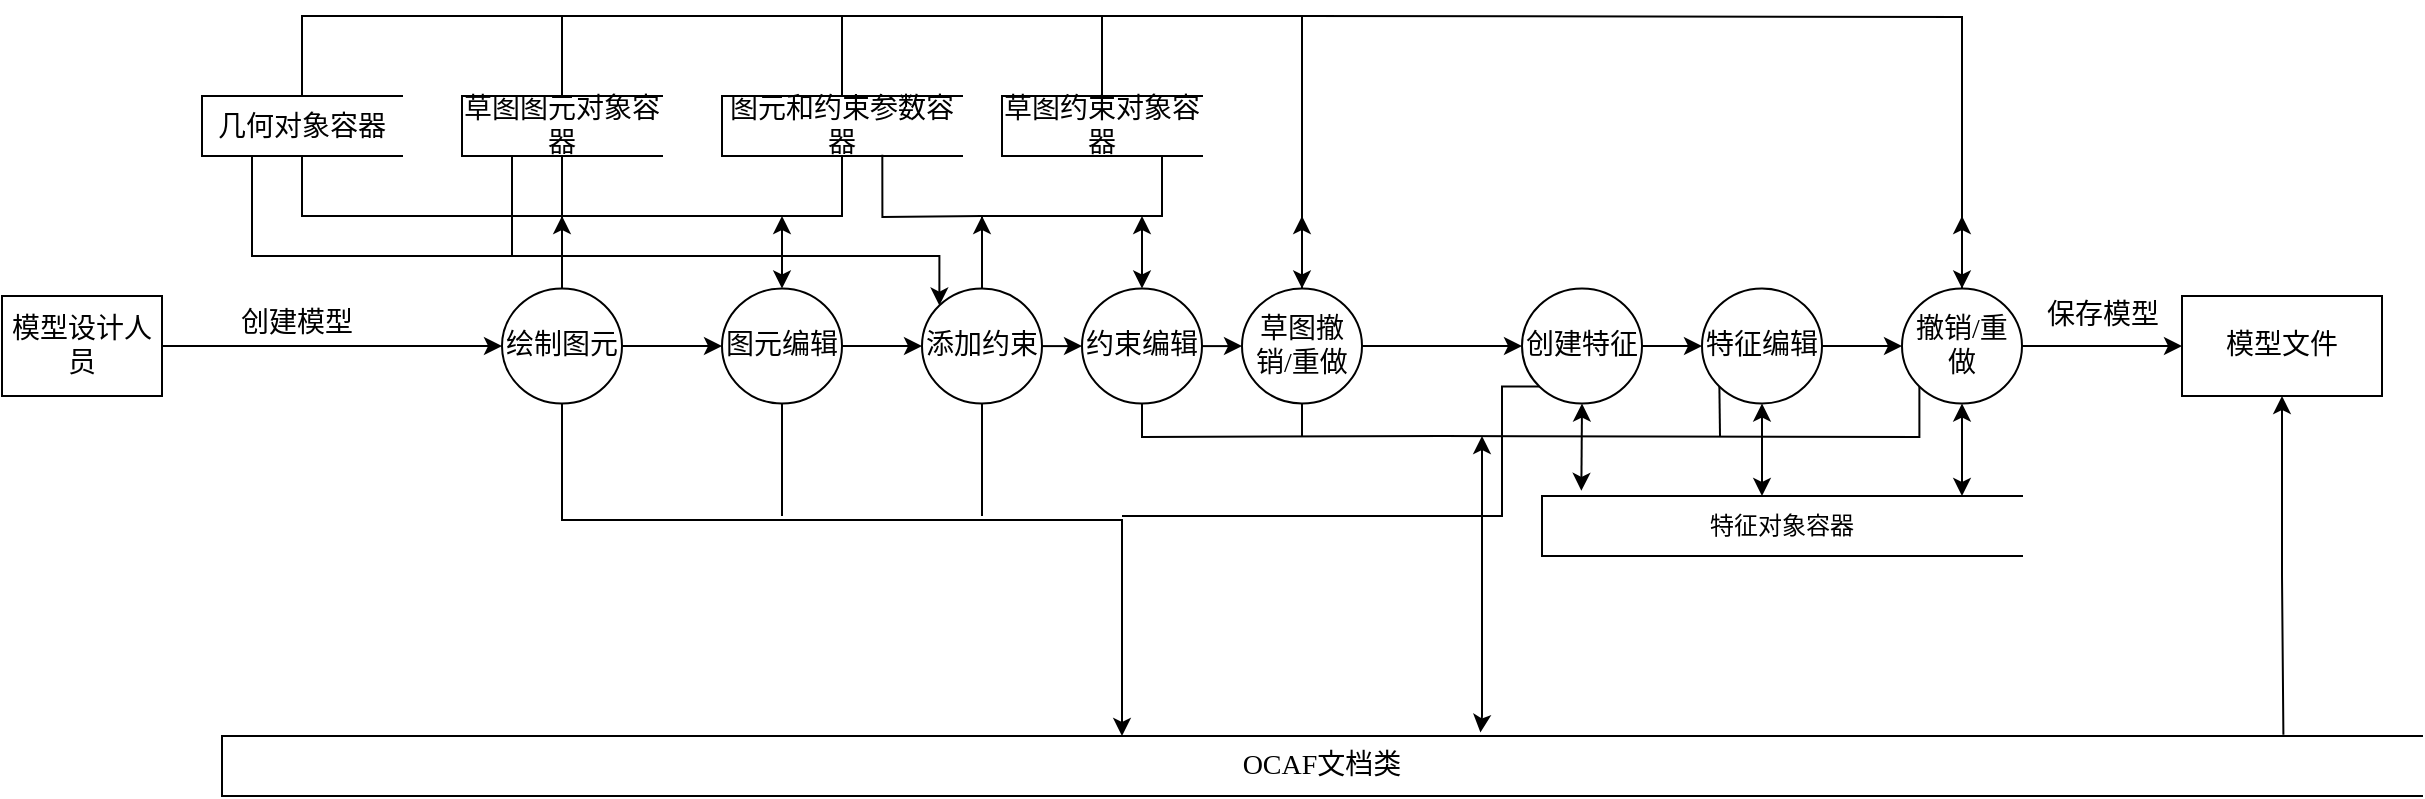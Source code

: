 <mxfile version="22.1.7" type="github">
  <diagram name="第 1 页" id="y29a10bk7sjenyrdI8TC">
    <mxGraphModel dx="2485" dy="746" grid="1" gridSize="10" guides="1" tooltips="1" connect="1" arrows="1" fold="1" page="1" pageScale="1" pageWidth="827" pageHeight="1169" math="0" shadow="0">
      <root>
        <mxCell id="0" />
        <mxCell id="1" parent="0" />
        <mxCell id="jlmzlyPUuozx9yNp4t7C-65" value="&lt;font data-font-src=&quot;https://fonts.googleapis.com/css?family=Noto+Sans+Simplified+Chinese&quot; face=&quot;Noto Sans Simplified Chinese&quot; style=&quot;font-size: 14px;&quot;&gt;创建模型&lt;/font&gt;" style="edgeStyle=orthogonalEdgeStyle;rounded=0;orthogonalLoop=1;jettySize=auto;html=1;entryX=0;entryY=0.5;entryDx=0;entryDy=0;exitX=1;exitY=0.5;exitDx=0;exitDy=0;" parent="1" source="jlmzlyPUuozx9yNp4t7C-61" target="jlmzlyPUuozx9yNp4t7C-71" edge="1">
          <mxGeometry x="-0.213" y="11" relative="1" as="geometry">
            <mxPoint x="10" y="575" as="targetPoint" />
            <Array as="points">
              <mxPoint x="-80" y="575" />
              <mxPoint x="-80" y="575" />
            </Array>
            <mxPoint as="offset" />
          </mxGeometry>
        </mxCell>
        <mxCell id="jlmzlyPUuozx9yNp4t7C-61" value="&lt;font data-font-src=&quot;https://fonts.googleapis.com/css?family=Noto+Sans+Simplified+Chinese&quot; face=&quot;Noto Sans Simplified Chinese&quot; style=&quot;font-size: 14px;&quot;&gt;模型设计人员&lt;/font&gt;" style="html=1;dashed=0;whiteSpace=wrap;" parent="1" vertex="1">
          <mxGeometry x="-290" y="550" width="80" height="50" as="geometry" />
        </mxCell>
        <mxCell id="jlmzlyPUuozx9yNp4t7C-69" value="" style="edgeStyle=orthogonalEdgeStyle;rounded=0;orthogonalLoop=1;jettySize=auto;html=1;exitX=1;exitY=0.5;exitDx=0;exitDy=0;" parent="1" source="jlmzlyPUuozx9yNp4t7C-71" target="jlmzlyPUuozx9yNp4t7C-68" edge="1">
          <mxGeometry relative="1" as="geometry">
            <mxPoint x="130" y="575" as="sourcePoint" />
          </mxGeometry>
        </mxCell>
        <mxCell id="jlmzlyPUuozx9yNp4t7C-79" style="edgeStyle=orthogonalEdgeStyle;rounded=0;orthogonalLoop=1;jettySize=auto;html=1;entryX=0;entryY=0.5;entryDx=0;entryDy=0;" parent="1" source="jlmzlyPUuozx9yNp4t7C-68" target="jlmzlyPUuozx9yNp4t7C-72" edge="1">
          <mxGeometry relative="1" as="geometry" />
        </mxCell>
        <mxCell id="jlmzlyPUuozx9yNp4t7C-68" value="&lt;font style=&quot;font-size: 14px;&quot; data-font-src=&quot;https://fonts.googleapis.com/css?family=Noto+Sans+Simplified+Chinese&quot; face=&quot;Noto Sans Simplified Chinese&quot;&gt;图元编辑&lt;/font&gt;" style="shape=ellipse;html=1;dashed=0;whiteSpace=wrap;perimeter=ellipsePerimeter;" parent="1" vertex="1">
          <mxGeometry x="70" y="546.25" width="60" height="57.5" as="geometry" />
        </mxCell>
        <mxCell id="jlmzlyPUuozx9yNp4t7C-100" style="edgeStyle=orthogonalEdgeStyle;rounded=0;orthogonalLoop=1;jettySize=auto;html=1;" parent="1" source="jlmzlyPUuozx9yNp4t7C-71" edge="1">
          <mxGeometry relative="1" as="geometry">
            <mxPoint x="-10" y="510" as="targetPoint" />
          </mxGeometry>
        </mxCell>
        <mxCell id="jlmzlyPUuozx9yNp4t7C-148" style="edgeStyle=orthogonalEdgeStyle;rounded=0;orthogonalLoop=1;jettySize=auto;html=1;" parent="1" source="jlmzlyPUuozx9yNp4t7C-71" target="jlmzlyPUuozx9yNp4t7C-114" edge="1">
          <mxGeometry relative="1" as="geometry">
            <Array as="points">
              <mxPoint x="-10" y="662" />
              <mxPoint x="270" y="662" />
            </Array>
          </mxGeometry>
        </mxCell>
        <mxCell id="jlmzlyPUuozx9yNp4t7C-71" value="&lt;font style=&quot;font-size: 14px;&quot; data-font-src=&quot;https://fonts.googleapis.com/css?family=Noto+Sans+Simplified+Chinese&quot; face=&quot;Noto Sans Simplified Chinese&quot;&gt;绘制图元&lt;/font&gt;" style="shape=ellipse;html=1;dashed=0;whiteSpace=wrap;perimeter=ellipsePerimeter;" parent="1" vertex="1">
          <mxGeometry x="-40" y="546.25" width="60" height="57.5" as="geometry" />
        </mxCell>
        <mxCell id="jlmzlyPUuozx9yNp4t7C-80" style="edgeStyle=orthogonalEdgeStyle;rounded=0;orthogonalLoop=1;jettySize=auto;html=1;entryX=0;entryY=0.5;entryDx=0;entryDy=0;" parent="1" source="jlmzlyPUuozx9yNp4t7C-72" target="jlmzlyPUuozx9yNp4t7C-73" edge="1">
          <mxGeometry relative="1" as="geometry" />
        </mxCell>
        <mxCell id="jlmzlyPUuozx9yNp4t7C-107" style="edgeStyle=orthogonalEdgeStyle;rounded=0;orthogonalLoop=1;jettySize=auto;html=1;exitX=0.5;exitY=0;exitDx=0;exitDy=0;" parent="1" source="jlmzlyPUuozx9yNp4t7C-72" edge="1">
          <mxGeometry relative="1" as="geometry">
            <mxPoint x="200" y="510" as="targetPoint" />
          </mxGeometry>
        </mxCell>
        <mxCell id="jlmzlyPUuozx9yNp4t7C-72" value="&lt;font style=&quot;font-size: 14px;&quot; data-font-src=&quot;https://fonts.googleapis.com/css?family=Noto+Sans+Simplified+Chinese&quot; face=&quot;Noto Sans Simplified Chinese&quot;&gt;添加约束&lt;/font&gt;" style="shape=ellipse;html=1;dashed=0;whiteSpace=wrap;perimeter=ellipsePerimeter;" parent="1" vertex="1">
          <mxGeometry x="170" y="546.25" width="60" height="57.5" as="geometry" />
        </mxCell>
        <mxCell id="jlmzlyPUuozx9yNp4t7C-81" style="edgeStyle=orthogonalEdgeStyle;rounded=0;orthogonalLoop=1;jettySize=auto;html=1;entryX=0;entryY=0.5;entryDx=0;entryDy=0;" parent="1" source="jlmzlyPUuozx9yNp4t7C-73" target="jlmzlyPUuozx9yNp4t7C-74" edge="1">
          <mxGeometry relative="1" as="geometry" />
        </mxCell>
        <mxCell id="jlmzlyPUuozx9yNp4t7C-73" value="&lt;font style=&quot;font-size: 14px;&quot; data-font-src=&quot;https://fonts.googleapis.com/css?family=Noto+Sans+Simplified+Chinese&quot; face=&quot;Noto Sans Simplified Chinese&quot;&gt;约束编辑&lt;/font&gt;" style="shape=ellipse;html=1;dashed=0;whiteSpace=wrap;perimeter=ellipsePerimeter;" parent="1" vertex="1">
          <mxGeometry x="250" y="546.25" width="60" height="57.5" as="geometry" />
        </mxCell>
        <mxCell id="jlmzlyPUuozx9yNp4t7C-82" style="edgeStyle=orthogonalEdgeStyle;rounded=0;orthogonalLoop=1;jettySize=auto;html=1;entryX=0;entryY=0.5;entryDx=0;entryDy=0;" parent="1" source="jlmzlyPUuozx9yNp4t7C-74" target="jlmzlyPUuozx9yNp4t7C-75" edge="1">
          <mxGeometry relative="1" as="geometry" />
        </mxCell>
        <mxCell id="jlmzlyPUuozx9yNp4t7C-135" style="edgeStyle=orthogonalEdgeStyle;rounded=0;orthogonalLoop=1;jettySize=auto;html=1;exitX=0.5;exitY=0;exitDx=0;exitDy=0;" parent="1" source="jlmzlyPUuozx9yNp4t7C-74" edge="1">
          <mxGeometry relative="1" as="geometry">
            <mxPoint x="360" y="510" as="targetPoint" />
          </mxGeometry>
        </mxCell>
        <mxCell id="jlmzlyPUuozx9yNp4t7C-74" value="&lt;font style=&quot;font-size: 14px;&quot; data-font-src=&quot;https://fonts.googleapis.com/css?family=Noto+Sans+Simplified+Chinese&quot; face=&quot;Noto Sans Simplified Chinese&quot;&gt;草图撤销/重做&lt;/font&gt;" style="shape=ellipse;html=1;dashed=0;whiteSpace=wrap;perimeter=ellipsePerimeter;" parent="1" vertex="1">
          <mxGeometry x="330" y="546.25" width="60" height="57.5" as="geometry" />
        </mxCell>
        <mxCell id="jlmzlyPUuozx9yNp4t7C-83" style="edgeStyle=orthogonalEdgeStyle;rounded=0;orthogonalLoop=1;jettySize=auto;html=1;entryX=0;entryY=0.5;entryDx=0;entryDy=0;" parent="1" source="jlmzlyPUuozx9yNp4t7C-75" target="jlmzlyPUuozx9yNp4t7C-76" edge="1">
          <mxGeometry relative="1" as="geometry" />
        </mxCell>
        <mxCell id="jlmzlyPUuozx9yNp4t7C-75" value="&lt;font style=&quot;font-size: 14px;&quot; data-font-src=&quot;https://fonts.googleapis.com/css?family=Noto+Sans+Simplified+Chinese&quot; face=&quot;Noto Sans Simplified Chinese&quot;&gt;创建特征&lt;/font&gt;" style="shape=ellipse;html=1;dashed=0;whiteSpace=wrap;perimeter=ellipsePerimeter;" parent="1" vertex="1">
          <mxGeometry x="470" y="546.25" width="60" height="57.5" as="geometry" />
        </mxCell>
        <mxCell id="jlmzlyPUuozx9yNp4t7C-84" style="edgeStyle=orthogonalEdgeStyle;rounded=0;orthogonalLoop=1;jettySize=auto;html=1;entryX=0;entryY=0.5;entryDx=0;entryDy=0;" parent="1" source="jlmzlyPUuozx9yNp4t7C-76" target="jlmzlyPUuozx9yNp4t7C-77" edge="1">
          <mxGeometry relative="1" as="geometry" />
        </mxCell>
        <mxCell id="jlmzlyPUuozx9yNp4t7C-76" value="&lt;font style=&quot;font-size: 14px;&quot; data-font-src=&quot;https://fonts.googleapis.com/css?family=Noto+Sans+Simplified+Chinese&quot; face=&quot;Noto Sans Simplified Chinese&quot;&gt;特征编辑&lt;/font&gt;" style="shape=ellipse;html=1;dashed=0;whiteSpace=wrap;perimeter=ellipsePerimeter;" parent="1" vertex="1">
          <mxGeometry x="560" y="546.25" width="60" height="57.5" as="geometry" />
        </mxCell>
        <mxCell id="jlmzlyPUuozx9yNp4t7C-85" value="&lt;font style=&quot;font-size: 14px;&quot; data-font-src=&quot;https://fonts.googleapis.com/css?family=Noto+Sans+Simplified+Chinese&quot; face=&quot;Noto Sans Simplified Chinese&quot;&gt;保存模型&lt;/font&gt;" style="edgeStyle=orthogonalEdgeStyle;rounded=0;orthogonalLoop=1;jettySize=auto;html=1;entryX=0;entryY=0.5;entryDx=0;entryDy=0;" parent="1" source="jlmzlyPUuozx9yNp4t7C-77" target="jlmzlyPUuozx9yNp4t7C-78" edge="1">
          <mxGeometry x="0.001" y="15" relative="1" as="geometry">
            <mxPoint as="offset" />
          </mxGeometry>
        </mxCell>
        <mxCell id="jlmzlyPUuozx9yNp4t7C-137" style="edgeStyle=orthogonalEdgeStyle;rounded=0;orthogonalLoop=1;jettySize=auto;html=1;" parent="1" source="jlmzlyPUuozx9yNp4t7C-77" edge="1">
          <mxGeometry relative="1" as="geometry">
            <mxPoint x="690" y="510" as="targetPoint" />
          </mxGeometry>
        </mxCell>
        <mxCell id="jlmzlyPUuozx9yNp4t7C-77" value="&lt;font style=&quot;font-size: 14px;&quot; data-font-src=&quot;https://fonts.googleapis.com/css?family=Noto+Sans+Simplified+Chinese&quot; face=&quot;Noto Sans Simplified Chinese&quot;&gt;撤销/重做&lt;/font&gt;" style="shape=ellipse;html=1;dashed=0;whiteSpace=wrap;perimeter=ellipsePerimeter;" parent="1" vertex="1">
          <mxGeometry x="660" y="546.25" width="60" height="57.5" as="geometry" />
        </mxCell>
        <mxCell id="jlmzlyPUuozx9yNp4t7C-78" value="&lt;font style=&quot;font-size: 14px;&quot; data-font-src=&quot;https://fonts.googleapis.com/css?family=Noto+Sans+Simplified+Chinese&quot; face=&quot;Noto Sans Simplified Chinese&quot;&gt;模型文件&lt;/font&gt;" style="html=1;dashed=0;whiteSpace=wrap;" parent="1" vertex="1">
          <mxGeometry x="800" y="550" width="100" height="50" as="geometry" />
        </mxCell>
        <mxCell id="jlmzlyPUuozx9yNp4t7C-126" style="edgeStyle=orthogonalEdgeStyle;rounded=0;orthogonalLoop=1;jettySize=auto;html=1;exitX=0.25;exitY=1;exitDx=0;exitDy=0;entryX=0;entryY=0;entryDx=0;entryDy=0;" parent="1" source="jlmzlyPUuozx9yNp4t7C-86" target="jlmzlyPUuozx9yNp4t7C-72" edge="1">
          <mxGeometry relative="1" as="geometry">
            <Array as="points">
              <mxPoint x="-165" y="530" />
              <mxPoint x="179" y="530" />
            </Array>
          </mxGeometry>
        </mxCell>
        <mxCell id="jlmzlyPUuozx9yNp4t7C-130" style="edgeStyle=orthogonalEdgeStyle;rounded=0;orthogonalLoop=1;jettySize=auto;html=1;entryX=0.5;entryY=0;entryDx=0;entryDy=0;" parent="1" source="jlmzlyPUuozx9yNp4t7C-86" target="jlmzlyPUuozx9yNp4t7C-74" edge="1">
          <mxGeometry relative="1" as="geometry">
            <Array as="points">
              <mxPoint x="-140" y="410" />
              <mxPoint x="360" y="410" />
            </Array>
          </mxGeometry>
        </mxCell>
        <mxCell id="jlmzlyPUuozx9yNp4t7C-86" value="&lt;font style=&quot;font-size: 14px;&quot;&gt;几何对象容器&lt;/font&gt;" style="html=1;dashed=0;whiteSpace=wrap;shape=partialRectangle;right=0;" parent="1" vertex="1">
          <mxGeometry x="-190" y="450" width="100" height="30" as="geometry" />
        </mxCell>
        <mxCell id="jlmzlyPUuozx9yNp4t7C-87" value="&lt;font style=&quot;font-size: 14px;&quot; data-font-src=&quot;https://fonts.googleapis.com/css?family=Noto+Sans+Simplified+Chinese&quot; face=&quot;Noto Sans Simplified Chinese&quot;&gt;草图图元对象容器&lt;/font&gt;" style="html=1;dashed=0;whiteSpace=wrap;shape=partialRectangle;right=0;" parent="1" vertex="1">
          <mxGeometry x="-60" y="450" width="100" height="30" as="geometry" />
        </mxCell>
        <mxCell id="jlmzlyPUuozx9yNp4t7C-88" value="&lt;font style=&quot;font-size: 14px;&quot; data-font-src=&quot;https://fonts.googleapis.com/css?family=Noto+Sans+Simplified+Chinese&quot; face=&quot;Noto Sans Simplified Chinese&quot;&gt;图元和约束参数容器&lt;/font&gt;" style="html=1;dashed=0;whiteSpace=wrap;shape=partialRectangle;right=0;" parent="1" vertex="1">
          <mxGeometry x="70" y="450" width="120" height="30" as="geometry" />
        </mxCell>
        <mxCell id="jlmzlyPUuozx9yNp4t7C-89" value="&lt;font style=&quot;font-size: 14px;&quot; data-font-src=&quot;https://fonts.googleapis.com/css?family=Noto+Sans+Simplified+Chinese&quot; face=&quot;Noto Sans Simplified Chinese&quot;&gt;草图约束对象容器&lt;/font&gt;" style="html=1;dashed=0;whiteSpace=wrap;shape=partialRectangle;right=0;" parent="1" vertex="1">
          <mxGeometry x="210" y="450" width="100" height="30" as="geometry" />
        </mxCell>
        <mxCell id="jlmzlyPUuozx9yNp4t7C-95" style="edgeStyle=orthogonalEdgeStyle;rounded=0;orthogonalLoop=1;jettySize=auto;html=1;exitX=0.5;exitY=1;exitDx=0;exitDy=0;" parent="1" source="jlmzlyPUuozx9yNp4t7C-88" target="jlmzlyPUuozx9yNp4t7C-88" edge="1">
          <mxGeometry relative="1" as="geometry" />
        </mxCell>
        <mxCell id="jlmzlyPUuozx9yNp4t7C-98" value="" style="endArrow=none;html=1;rounded=0;entryX=0.5;entryY=1;entryDx=0;entryDy=0;edgeStyle=orthogonalEdgeStyle;" parent="1" target="jlmzlyPUuozx9yNp4t7C-86" edge="1">
          <mxGeometry width="50" height="50" relative="1" as="geometry">
            <mxPoint x="-10" y="520" as="sourcePoint" />
            <mxPoint x="30" y="650" as="targetPoint" />
            <Array as="points">
              <mxPoint x="-10" y="510" />
              <mxPoint x="-140" y="510" />
            </Array>
          </mxGeometry>
        </mxCell>
        <mxCell id="jlmzlyPUuozx9yNp4t7C-99" value="" style="endArrow=none;html=1;rounded=0;entryX=0.5;entryY=1;entryDx=0;entryDy=0;edgeStyle=orthogonalEdgeStyle;" parent="1" target="jlmzlyPUuozx9yNp4t7C-88" edge="1">
          <mxGeometry width="50" height="50" relative="1" as="geometry">
            <mxPoint x="-10" y="520" as="sourcePoint" />
            <mxPoint x="80" y="610" as="targetPoint" />
            <Array as="points">
              <mxPoint x="-10" y="510" />
              <mxPoint x="130" y="510" />
            </Array>
          </mxGeometry>
        </mxCell>
        <mxCell id="jlmzlyPUuozx9yNp4t7C-102" value="" style="endArrow=classic;startArrow=classic;html=1;rounded=0;exitX=0.5;exitY=0;exitDx=0;exitDy=0;" parent="1" source="jlmzlyPUuozx9yNp4t7C-68" edge="1">
          <mxGeometry width="50" height="50" relative="1" as="geometry">
            <mxPoint x="50" y="690" as="sourcePoint" />
            <mxPoint x="100" y="510" as="targetPoint" />
          </mxGeometry>
        </mxCell>
        <mxCell id="jlmzlyPUuozx9yNp4t7C-105" value="" style="endArrow=none;html=1;rounded=0;entryX=0.5;entryY=1;entryDx=0;entryDy=0;edgeStyle=orthogonalEdgeStyle;" parent="1" target="jlmzlyPUuozx9yNp4t7C-89" edge="1">
          <mxGeometry width="50" height="50" relative="1" as="geometry">
            <mxPoint x="200" y="520" as="sourcePoint" />
            <mxPoint x="380" y="520" as="targetPoint" />
            <Array as="points">
              <mxPoint x="200" y="510" />
              <mxPoint x="290" y="510" />
              <mxPoint x="290" y="480" />
            </Array>
          </mxGeometry>
        </mxCell>
        <mxCell id="jlmzlyPUuozx9yNp4t7C-106" value="" style="endArrow=classic;startArrow=classic;html=1;rounded=0;exitX=0.5;exitY=0;exitDx=0;exitDy=0;" parent="1" source="jlmzlyPUuozx9yNp4t7C-73" edge="1">
          <mxGeometry width="50" height="50" relative="1" as="geometry">
            <mxPoint x="230" y="690" as="sourcePoint" />
            <mxPoint x="280" y="510" as="targetPoint" />
          </mxGeometry>
        </mxCell>
        <mxCell id="jlmzlyPUuozx9yNp4t7C-108" value="特征对象容器" style="html=1;dashed=0;whiteSpace=wrap;shape=partialRectangle;right=0;" parent="1" vertex="1">
          <mxGeometry x="480" y="650" width="240" height="30" as="geometry" />
        </mxCell>
        <mxCell id="jlmzlyPUuozx9yNp4t7C-109" value="" style="endArrow=classic;startArrow=classic;html=1;rounded=0;entryX=0.5;entryY=1;entryDx=0;entryDy=0;exitX=0.082;exitY=-0.087;exitDx=0;exitDy=0;exitPerimeter=0;" parent="1" source="jlmzlyPUuozx9yNp4t7C-108" target="jlmzlyPUuozx9yNp4t7C-75" edge="1">
          <mxGeometry width="50" height="50" relative="1" as="geometry">
            <mxPoint x="540" y="790" as="sourcePoint" />
            <mxPoint x="590" y="740" as="targetPoint" />
          </mxGeometry>
        </mxCell>
        <mxCell id="jlmzlyPUuozx9yNp4t7C-111" value="" style="endArrow=classic;startArrow=classic;html=1;rounded=0;entryX=0.5;entryY=1;entryDx=0;entryDy=0;" parent="1" target="jlmzlyPUuozx9yNp4t7C-76" edge="1">
          <mxGeometry width="50" height="50" relative="1" as="geometry">
            <mxPoint x="590" y="650" as="sourcePoint" />
            <mxPoint x="640" y="650" as="targetPoint" />
          </mxGeometry>
        </mxCell>
        <mxCell id="jlmzlyPUuozx9yNp4t7C-113" value="" style="endArrow=classic;startArrow=classic;html=1;rounded=0;entryX=0.5;entryY=1;entryDx=0;entryDy=0;" parent="1" target="jlmzlyPUuozx9yNp4t7C-77" edge="1">
          <mxGeometry width="50" height="50" relative="1" as="geometry">
            <mxPoint x="690" y="650" as="sourcePoint" />
            <mxPoint x="730" y="680" as="targetPoint" />
          </mxGeometry>
        </mxCell>
        <mxCell id="jlmzlyPUuozx9yNp4t7C-114" value="&lt;font style=&quot;font-size: 14px;&quot; data-font-src=&quot;https://fonts.googleapis.com/css?family=Noto+Sans+Simplified+Chinese&quot; face=&quot;Noto Sans Simplified Chinese&quot;&gt;OCAF文档类&lt;/font&gt;" style="html=1;dashed=0;whiteSpace=wrap;shape=partialRectangle;right=0;" parent="1" vertex="1">
          <mxGeometry x="-180" y="770" width="1100" height="30" as="geometry" />
        </mxCell>
        <mxCell id="jlmzlyPUuozx9yNp4t7C-122" value="" style="endArrow=none;html=1;rounded=0;entryX=0.5;entryY=1;entryDx=0;entryDy=0;" parent="1" target="jlmzlyPUuozx9yNp4t7C-87" edge="1">
          <mxGeometry width="50" height="50" relative="1" as="geometry">
            <mxPoint x="-10" y="510" as="sourcePoint" />
            <mxPoint x="10" y="660" as="targetPoint" />
          </mxGeometry>
        </mxCell>
        <mxCell id="jlmzlyPUuozx9yNp4t7C-123" value="" style="endArrow=none;html=1;rounded=0;entryX=0.668;entryY=0.98;entryDx=0;entryDy=0;entryPerimeter=0;edgeStyle=orthogonalEdgeStyle;" parent="1" target="jlmzlyPUuozx9yNp4t7C-88" edge="1">
          <mxGeometry width="50" height="50" relative="1" as="geometry">
            <mxPoint x="200" y="510" as="sourcePoint" />
            <mxPoint x="160" y="490" as="targetPoint" />
          </mxGeometry>
        </mxCell>
        <mxCell id="jlmzlyPUuozx9yNp4t7C-127" value="" style="endArrow=none;html=1;rounded=0;entryX=0.25;entryY=1;entryDx=0;entryDy=0;" parent="1" target="jlmzlyPUuozx9yNp4t7C-87" edge="1">
          <mxGeometry width="50" height="50" relative="1" as="geometry">
            <mxPoint x="-35" y="530" as="sourcePoint" />
            <mxPoint x="30" y="640" as="targetPoint" />
          </mxGeometry>
        </mxCell>
        <mxCell id="jlmzlyPUuozx9yNp4t7C-131" value="" style="endArrow=none;html=1;rounded=0;entryX=0.5;entryY=0;entryDx=0;entryDy=0;" parent="1" target="jlmzlyPUuozx9yNp4t7C-87" edge="1">
          <mxGeometry width="50" height="50" relative="1" as="geometry">
            <mxPoint x="-10" y="410" as="sourcePoint" />
            <mxPoint x="90" y="630" as="targetPoint" />
          </mxGeometry>
        </mxCell>
        <mxCell id="jlmzlyPUuozx9yNp4t7C-132" value="" style="endArrow=none;html=1;rounded=0;" parent="1" edge="1">
          <mxGeometry width="50" height="50" relative="1" as="geometry">
            <mxPoint x="130" y="450" as="sourcePoint" />
            <mxPoint x="130" y="410" as="targetPoint" />
          </mxGeometry>
        </mxCell>
        <mxCell id="jlmzlyPUuozx9yNp4t7C-133" value="" style="endArrow=none;html=1;rounded=0;exitX=0.5;exitY=0;exitDx=0;exitDy=0;" parent="1" source="jlmzlyPUuozx9yNp4t7C-89" edge="1">
          <mxGeometry width="50" height="50" relative="1" as="geometry">
            <mxPoint x="170" y="710" as="sourcePoint" />
            <mxPoint x="260" y="410" as="targetPoint" />
          </mxGeometry>
        </mxCell>
        <mxCell id="jlmzlyPUuozx9yNp4t7C-136" value="" style="endArrow=classic;html=1;rounded=0;edgeStyle=orthogonalEdgeStyle;entryX=0.5;entryY=0;entryDx=0;entryDy=0;" parent="1" target="jlmzlyPUuozx9yNp4t7C-77" edge="1">
          <mxGeometry width="50" height="50" relative="1" as="geometry">
            <mxPoint x="360" y="410" as="sourcePoint" />
            <mxPoint x="560" y="450" as="targetPoint" />
          </mxGeometry>
        </mxCell>
        <mxCell id="jlmzlyPUuozx9yNp4t7C-140" value="" style="endArrow=none;html=1;rounded=0;entryX=0;entryY=1;entryDx=0;entryDy=0;edgeStyle=orthogonalEdgeStyle;" parent="1" target="jlmzlyPUuozx9yNp4t7C-77" edge="1">
          <mxGeometry width="50" height="50" relative="1" as="geometry">
            <mxPoint x="430" y="620" as="sourcePoint" />
            <mxPoint x="660" y="730" as="targetPoint" />
          </mxGeometry>
        </mxCell>
        <mxCell id="jlmzlyPUuozx9yNp4t7C-141" value="" style="endArrow=none;html=1;rounded=0;entryX=0.5;entryY=1;entryDx=0;entryDy=0;" parent="1" target="jlmzlyPUuozx9yNp4t7C-74" edge="1">
          <mxGeometry width="50" height="50" relative="1" as="geometry">
            <mxPoint x="360" y="620" as="sourcePoint" />
            <mxPoint x="340" y="660" as="targetPoint" />
          </mxGeometry>
        </mxCell>
        <mxCell id="jlmzlyPUuozx9yNp4t7C-145" value="" style="endArrow=none;html=1;rounded=0;entryX=0.5;entryY=1;entryDx=0;entryDy=0;edgeStyle=orthogonalEdgeStyle;" parent="1" target="jlmzlyPUuozx9yNp4t7C-73" edge="1">
          <mxGeometry width="50" height="50" relative="1" as="geometry">
            <mxPoint x="430" y="620" as="sourcePoint" />
            <mxPoint x="240" y="650" as="targetPoint" />
          </mxGeometry>
        </mxCell>
        <mxCell id="jlmzlyPUuozx9yNp4t7C-149" value="" style="endArrow=none;html=1;rounded=0;entryX=0.5;entryY=1;entryDx=0;entryDy=0;" parent="1" target="jlmzlyPUuozx9yNp4t7C-68" edge="1">
          <mxGeometry width="50" height="50" relative="1" as="geometry">
            <mxPoint x="100" y="660" as="sourcePoint" />
            <mxPoint x="130" y="690" as="targetPoint" />
          </mxGeometry>
        </mxCell>
        <mxCell id="jlmzlyPUuozx9yNp4t7C-150" value="" style="endArrow=none;html=1;rounded=0;entryX=0.5;entryY=1;entryDx=0;entryDy=0;" parent="1" target="jlmzlyPUuozx9yNp4t7C-72" edge="1">
          <mxGeometry width="50" height="50" relative="1" as="geometry">
            <mxPoint x="200" y="660" as="sourcePoint" />
            <mxPoint x="220" y="630" as="targetPoint" />
          </mxGeometry>
        </mxCell>
        <mxCell id="jlmzlyPUuozx9yNp4t7C-153" value="" style="endArrow=none;html=1;rounded=0;entryX=0;entryY=1;entryDx=0;entryDy=0;edgeStyle=orthogonalEdgeStyle;" parent="1" target="jlmzlyPUuozx9yNp4t7C-75" edge="1">
          <mxGeometry width="50" height="50" relative="1" as="geometry">
            <mxPoint x="270" y="660" as="sourcePoint" />
            <mxPoint x="450" y="650" as="targetPoint" />
            <Array as="points">
              <mxPoint x="460" y="660" />
              <mxPoint x="460" y="595" />
            </Array>
          </mxGeometry>
        </mxCell>
        <mxCell id="jlmzlyPUuozx9yNp4t7C-155" value="" style="endArrow=classic;html=1;rounded=0;entryX=0.5;entryY=1;entryDx=0;entryDy=0;exitX=0.937;exitY=-0.02;exitDx=0;exitDy=0;exitPerimeter=0;" parent="1" source="jlmzlyPUuozx9yNp4t7C-114" target="jlmzlyPUuozx9yNp4t7C-78" edge="1">
          <mxGeometry width="50" height="50" relative="1" as="geometry">
            <mxPoint x="850" y="722" as="sourcePoint" />
            <mxPoint x="890" y="770" as="targetPoint" />
            <Array as="points">
              <mxPoint x="850" y="690" />
            </Array>
          </mxGeometry>
        </mxCell>
        <mxCell id="jlmzlyPUuozx9yNp4t7C-158" value="" style="endArrow=none;html=1;rounded=0;entryX=0;entryY=1;entryDx=0;entryDy=0;" parent="1" target="jlmzlyPUuozx9yNp4t7C-76" edge="1">
          <mxGeometry width="50" height="50" relative="1" as="geometry">
            <mxPoint x="569" y="620" as="sourcePoint" />
            <mxPoint x="560" y="720" as="targetPoint" />
          </mxGeometry>
        </mxCell>
        <mxCell id="jlmzlyPUuozx9yNp4t7C-159" value="" style="endArrow=classic;startArrow=classic;html=1;rounded=0;exitX=0.572;exitY=-0.06;exitDx=0;exitDy=0;exitPerimeter=0;" parent="1" source="jlmzlyPUuozx9yNp4t7C-114" edge="1">
          <mxGeometry width="50" height="50" relative="1" as="geometry">
            <mxPoint x="450" y="780" as="sourcePoint" />
            <mxPoint x="450" y="620" as="targetPoint" />
            <Array as="points">
              <mxPoint x="450" y="760" />
            </Array>
          </mxGeometry>
        </mxCell>
      </root>
    </mxGraphModel>
  </diagram>
</mxfile>
